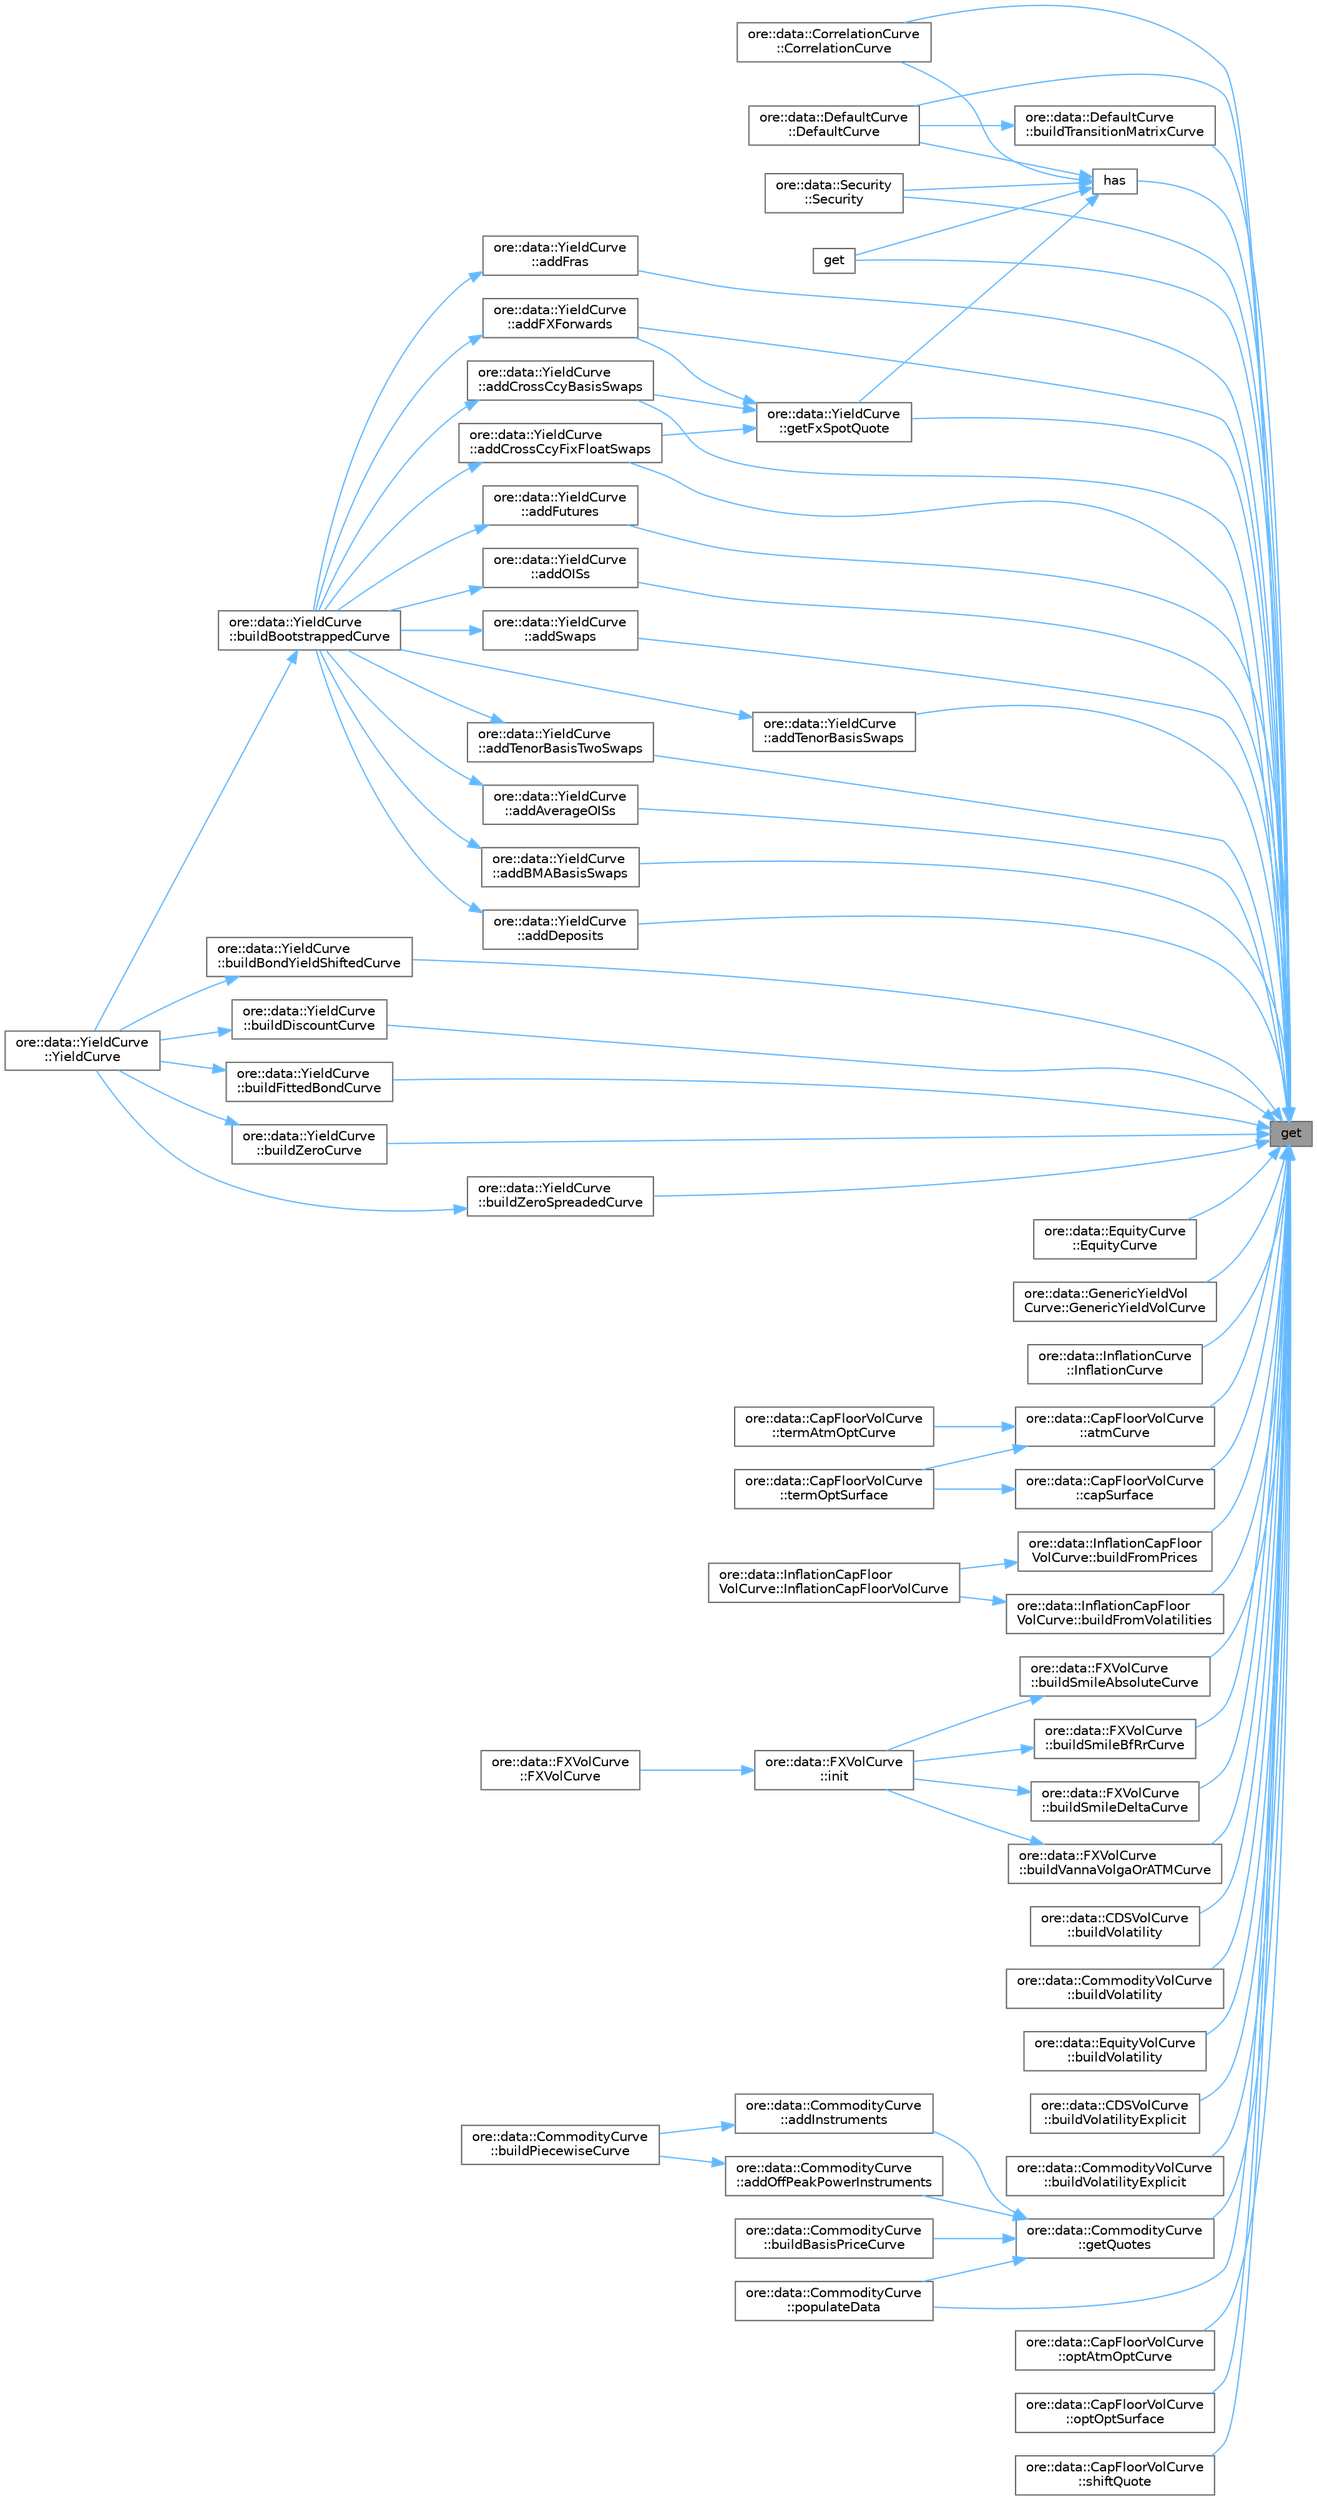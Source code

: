 digraph "get"
{
 // INTERACTIVE_SVG=YES
 // LATEX_PDF_SIZE
  bgcolor="transparent";
  edge [fontname=Helvetica,fontsize=10,labelfontname=Helvetica,labelfontsize=10];
  node [fontname=Helvetica,fontsize=10,shape=box,height=0.2,width=0.4];
  rankdir="RL";
  Node1 [label="get",height=0.2,width=0.4,color="gray40", fillcolor="grey60", style="filled", fontcolor="black",tooltip="get quote by its unique name, throws if not existent, override in derived classes for performance"];
  Node1 -> Node2 [dir="back",color="steelblue1",style="solid"];
  Node2 [label="ore::data::CorrelationCurve\l::CorrelationCurve",height=0.2,width=0.4,color="grey40", fillcolor="white", style="filled",URL="$classore_1_1data_1_1_correlation_curve.html#acac20a4bd9ed917e740fda49980377d3",tooltip="Detailed constructor."];
  Node1 -> Node3 [dir="back",color="steelblue1",style="solid"];
  Node3 [label="ore::data::DefaultCurve\l::DefaultCurve",height=0.2,width=0.4,color="grey40", fillcolor="white", style="filled",URL="$classore_1_1data_1_1_default_curve.html#a0fb79c48d8e8b4debf08bd87c4bdd3c8",tooltip="Detailed constructor."];
  Node1 -> Node4 [dir="back",color="steelblue1",style="solid"];
  Node4 [label="ore::data::EquityCurve\l::EquityCurve",height=0.2,width=0.4,color="grey40", fillcolor="white", style="filled",URL="$classore_1_1data_1_1_equity_curve.html#a4fd38f7c9e899d6c320d49ca88e0b5e0",tooltip="Detailed constructor."];
  Node1 -> Node5 [dir="back",color="steelblue1",style="solid"];
  Node5 [label="ore::data::GenericYieldVol\lCurve::GenericYieldVolCurve",height=0.2,width=0.4,color="grey40", fillcolor="white", style="filled",URL="$classore_1_1data_1_1_generic_yield_vol_curve.html#a02299a111c8a2185a2ae066778bea4d6",tooltip="Detailed constructor."];
  Node1 -> Node6 [dir="back",color="steelblue1",style="solid"];
  Node6 [label="ore::data::InflationCurve\l::InflationCurve",height=0.2,width=0.4,color="grey40", fillcolor="white", style="filled",URL="$classore_1_1data_1_1_inflation_curve.html#a561927d585603553ef995e86a0be3e07",tooltip=" "];
  Node1 -> Node7 [dir="back",color="steelblue1",style="solid"];
  Node7 [label="ore::data::Security\l::Security",height=0.2,width=0.4,color="grey40", fillcolor="white", style="filled",URL="$classore_1_1data_1_1_security.html#ae93b920809b413d1527bbfe22ffba86f",tooltip="Constructor."];
  Node1 -> Node8 [dir="back",color="steelblue1",style="solid"];
  Node8 [label="ore::data::YieldCurve\l::addAverageOISs",height=0.2,width=0.4,color="grey40", fillcolor="white", style="filled",URL="$classore_1_1data_1_1_yield_curve.html#a6004702da04c9cd1f32e23ee9c5d7b4a",tooltip=" "];
  Node8 -> Node9 [dir="back",color="steelblue1",style="solid"];
  Node9 [label="ore::data::YieldCurve\l::buildBootstrappedCurve",height=0.2,width=0.4,color="grey40", fillcolor="white", style="filled",URL="$classore_1_1data_1_1_yield_curve.html#a9926d222ab68411efb749aa1e6cbd0b1",tooltip=" "];
  Node9 -> Node10 [dir="back",color="steelblue1",style="solid"];
  Node10 [label="ore::data::YieldCurve\l::YieldCurve",height=0.2,width=0.4,color="grey40", fillcolor="white", style="filled",URL="$classore_1_1data_1_1_yield_curve.html#a4b705bf1c5123b7cd7eaab64eca1dd5b",tooltip="Constructor."];
  Node1 -> Node11 [dir="back",color="steelblue1",style="solid"];
  Node11 [label="ore::data::YieldCurve\l::addBMABasisSwaps",height=0.2,width=0.4,color="grey40", fillcolor="white", style="filled",URL="$classore_1_1data_1_1_yield_curve.html#a64c3d656f19b42c07f7ad22f70a5b485",tooltip=" "];
  Node11 -> Node9 [dir="back",color="steelblue1",style="solid"];
  Node1 -> Node12 [dir="back",color="steelblue1",style="solid"];
  Node12 [label="ore::data::YieldCurve\l::addCrossCcyBasisSwaps",height=0.2,width=0.4,color="grey40", fillcolor="white", style="filled",URL="$classore_1_1data_1_1_yield_curve.html#ab4fc5f56e586e2b853df28a4f00c3bd6",tooltip=" "];
  Node12 -> Node9 [dir="back",color="steelblue1",style="solid"];
  Node1 -> Node13 [dir="back",color="steelblue1",style="solid"];
  Node13 [label="ore::data::YieldCurve\l::addCrossCcyFixFloatSwaps",height=0.2,width=0.4,color="grey40", fillcolor="white", style="filled",URL="$classore_1_1data_1_1_yield_curve.html#a071b252c7ef6882d52cb6705d35ff45e",tooltip=" "];
  Node13 -> Node9 [dir="back",color="steelblue1",style="solid"];
  Node1 -> Node14 [dir="back",color="steelblue1",style="solid"];
  Node14 [label="ore::data::YieldCurve\l::addDeposits",height=0.2,width=0.4,color="grey40", fillcolor="white", style="filled",URL="$classore_1_1data_1_1_yield_curve.html#a038e31c61cab9ad2ff123c00e612a940",tooltip=" "];
  Node14 -> Node9 [dir="back",color="steelblue1",style="solid"];
  Node1 -> Node15 [dir="back",color="steelblue1",style="solid"];
  Node15 [label="ore::data::YieldCurve\l::addFras",height=0.2,width=0.4,color="grey40", fillcolor="white", style="filled",URL="$classore_1_1data_1_1_yield_curve.html#a17740915d33a8645e97c476fef14b179",tooltip=" "];
  Node15 -> Node9 [dir="back",color="steelblue1",style="solid"];
  Node1 -> Node16 [dir="back",color="steelblue1",style="solid"];
  Node16 [label="ore::data::YieldCurve\l::addFutures",height=0.2,width=0.4,color="grey40", fillcolor="white", style="filled",URL="$classore_1_1data_1_1_yield_curve.html#a260850a4def5401ec226643a08ebedd8",tooltip=" "];
  Node16 -> Node9 [dir="back",color="steelblue1",style="solid"];
  Node1 -> Node17 [dir="back",color="steelblue1",style="solid"];
  Node17 [label="ore::data::YieldCurve\l::addFXForwards",height=0.2,width=0.4,color="grey40", fillcolor="white", style="filled",URL="$classore_1_1data_1_1_yield_curve.html#a4b2bda6f0f23bed37493b47ef450f971",tooltip=" "];
  Node17 -> Node9 [dir="back",color="steelblue1",style="solid"];
  Node1 -> Node18 [dir="back",color="steelblue1",style="solid"];
  Node18 [label="ore::data::YieldCurve\l::addOISs",height=0.2,width=0.4,color="grey40", fillcolor="white", style="filled",URL="$classore_1_1data_1_1_yield_curve.html#af718a2a1d64ca185d8934f36a6f95bda",tooltip=" "];
  Node18 -> Node9 [dir="back",color="steelblue1",style="solid"];
  Node1 -> Node19 [dir="back",color="steelblue1",style="solid"];
  Node19 [label="ore::data::YieldCurve\l::addSwaps",height=0.2,width=0.4,color="grey40", fillcolor="white", style="filled",URL="$classore_1_1data_1_1_yield_curve.html#aa2609134e1feae6f424d984f49ad1688",tooltip=" "];
  Node19 -> Node9 [dir="back",color="steelblue1",style="solid"];
  Node1 -> Node20 [dir="back",color="steelblue1",style="solid"];
  Node20 [label="ore::data::YieldCurve\l::addTenorBasisSwaps",height=0.2,width=0.4,color="grey40", fillcolor="white", style="filled",URL="$classore_1_1data_1_1_yield_curve.html#ac3b8e074714faf0a4c575c583288d600",tooltip=" "];
  Node20 -> Node9 [dir="back",color="steelblue1",style="solid"];
  Node1 -> Node21 [dir="back",color="steelblue1",style="solid"];
  Node21 [label="ore::data::YieldCurve\l::addTenorBasisTwoSwaps",height=0.2,width=0.4,color="grey40", fillcolor="white", style="filled",URL="$classore_1_1data_1_1_yield_curve.html#afcdafeee8d3082ffd0d5a607ea815c94",tooltip=" "];
  Node21 -> Node9 [dir="back",color="steelblue1",style="solid"];
  Node1 -> Node22 [dir="back",color="steelblue1",style="solid"];
  Node22 [label="ore::data::CapFloorVolCurve\l::atmCurve",height=0.2,width=0.4,color="grey40", fillcolor="white", style="filled",URL="$classore_1_1data_1_1_cap_floor_vol_curve.html#af7592bdb6ef02390d869bae7e2cc8503",tooltip="Build an ATM cap floor term volatility curve."];
  Node22 -> Node23 [dir="back",color="steelblue1",style="solid"];
  Node23 [label="ore::data::CapFloorVolCurve\l::termAtmOptCurve",height=0.2,width=0.4,color="grey40", fillcolor="white", style="filled",URL="$classore_1_1data_1_1_cap_floor_vol_curve.html#ac14d1bfe54c022e24eb543a9e7190f2a",tooltip="Build ATM optionlet curve from term vol."];
  Node22 -> Node24 [dir="back",color="steelblue1",style="solid"];
  Node24 [label="ore::data::CapFloorVolCurve\l::termOptSurface",height=0.2,width=0.4,color="grey40", fillcolor="white", style="filled",URL="$classore_1_1data_1_1_cap_floor_vol_curve.html#a656cb9f94a85ba3f851859064eeae9bf",tooltip="Build optionlet surface from term vol."];
  Node1 -> Node25 [dir="back",color="steelblue1",style="solid"];
  Node25 [label="ore::data::YieldCurve\l::buildBondYieldShiftedCurve",height=0.2,width=0.4,color="grey40", fillcolor="white", style="filled",URL="$classore_1_1data_1_1_yield_curve.html#a1150865d2ad4de89c4c339009b1235d5",tooltip="Build a yield curve that uses QuantExt::bondYieldShiftedCurve."];
  Node25 -> Node10 [dir="back",color="steelblue1",style="solid"];
  Node1 -> Node26 [dir="back",color="steelblue1",style="solid"];
  Node26 [label="ore::data::YieldCurve\l::buildDiscountCurve",height=0.2,width=0.4,color="grey40", fillcolor="white", style="filled",URL="$classore_1_1data_1_1_yield_curve.html#ab95be441662bdbb7946d1d195c43bc51",tooltip=" "];
  Node26 -> Node10 [dir="back",color="steelblue1",style="solid"];
  Node1 -> Node27 [dir="back",color="steelblue1",style="solid"];
  Node27 [label="ore::data::YieldCurve\l::buildFittedBondCurve",height=0.2,width=0.4,color="grey40", fillcolor="white", style="filled",URL="$classore_1_1data_1_1_yield_curve.html#a5789540b827b85e5deb1ffb0bce15c85",tooltip="Build a yield curve that uses QuantLib::FittedBondCurve."];
  Node27 -> Node10 [dir="back",color="steelblue1",style="solid"];
  Node1 -> Node28 [dir="back",color="steelblue1",style="solid"];
  Node28 [label="ore::data::InflationCapFloor\lVolCurve::buildFromPrices",height=0.2,width=0.4,color="grey40", fillcolor="white", style="filled",URL="$classore_1_1data_1_1_inflation_cap_floor_vol_curve.html#ab760dbc491d345ff3134d91e9651336e",tooltip=" "];
  Node28 -> Node29 [dir="back",color="steelblue1",style="solid"];
  Node29 [label="ore::data::InflationCapFloor\lVolCurve::InflationCapFloorVolCurve",height=0.2,width=0.4,color="grey40", fillcolor="white", style="filled",URL="$classore_1_1data_1_1_inflation_cap_floor_vol_curve.html#a88fc31fe7b0bb10f152b89988b83ab2e",tooltip=" "];
  Node1 -> Node30 [dir="back",color="steelblue1",style="solid"];
  Node30 [label="ore::data::InflationCapFloor\lVolCurve::buildFromVolatilities",height=0.2,width=0.4,color="grey40", fillcolor="white", style="filled",URL="$classore_1_1data_1_1_inflation_cap_floor_vol_curve.html#a9e672fbb019ea203fd4c9ae04d9ff80b",tooltip=" "];
  Node30 -> Node29 [dir="back",color="steelblue1",style="solid"];
  Node1 -> Node31 [dir="back",color="steelblue1",style="solid"];
  Node31 [label="ore::data::FXVolCurve\l::buildSmileAbsoluteCurve",height=0.2,width=0.4,color="grey40", fillcolor="white", style="filled",URL="$classore_1_1data_1_1_f_x_vol_curve.html#ac577aafa354590f22b4794e345864570",tooltip=" "];
  Node31 -> Node32 [dir="back",color="steelblue1",style="solid"];
  Node32 [label="ore::data::FXVolCurve\l::init",height=0.2,width=0.4,color="grey40", fillcolor="white", style="filled",URL="$classore_1_1data_1_1_f_x_vol_curve.html#af8a8fa2b7d9d22dad02c8b6341e6ea54",tooltip=" "];
  Node32 -> Node33 [dir="back",color="steelblue1",style="solid"];
  Node33 [label="ore::data::FXVolCurve\l::FXVolCurve",height=0.2,width=0.4,color="grey40", fillcolor="white", style="filled",URL="$classore_1_1data_1_1_f_x_vol_curve.html#a7ee4c7d8a2c13896b1e241036efc8004",tooltip="Detailed constructor."];
  Node1 -> Node34 [dir="back",color="steelblue1",style="solid"];
  Node34 [label="ore::data::FXVolCurve\l::buildSmileBfRrCurve",height=0.2,width=0.4,color="grey40", fillcolor="white", style="filled",URL="$classore_1_1data_1_1_f_x_vol_curve.html#a87da590396c5fda9c4350915f3f47b3d",tooltip=" "];
  Node34 -> Node32 [dir="back",color="steelblue1",style="solid"];
  Node1 -> Node35 [dir="back",color="steelblue1",style="solid"];
  Node35 [label="ore::data::FXVolCurve\l::buildSmileDeltaCurve",height=0.2,width=0.4,color="grey40", fillcolor="white", style="filled",URL="$classore_1_1data_1_1_f_x_vol_curve.html#a831238f8488b833c9b2c0b250fd30915",tooltip=" "];
  Node35 -> Node32 [dir="back",color="steelblue1",style="solid"];
  Node1 -> Node36 [dir="back",color="steelblue1",style="solid"];
  Node36 [label="ore::data::DefaultCurve\l::buildTransitionMatrixCurve",height=0.2,width=0.4,color="grey40", fillcolor="white", style="filled",URL="$classore_1_1data_1_1_default_curve.html#af7b2625ceb2794ac81c921df3116e5be",tooltip=" "];
  Node36 -> Node3 [dir="back",color="steelblue1",style="solid"];
  Node1 -> Node37 [dir="back",color="steelblue1",style="solid"];
  Node37 [label="ore::data::FXVolCurve\l::buildVannaVolgaOrATMCurve",height=0.2,width=0.4,color="grey40", fillcolor="white", style="filled",URL="$classore_1_1data_1_1_f_x_vol_curve.html#ac824030c91268c38cc2ab5ba9f5d30d3",tooltip=" "];
  Node37 -> Node32 [dir="back",color="steelblue1",style="solid"];
  Node1 -> Node38 [dir="back",color="steelblue1",style="solid"];
  Node38 [label="ore::data::CDSVolCurve\l::buildVolatility",height=0.2,width=0.4,color="grey40", fillcolor="white", style="filled",URL="$classore_1_1data_1_1_c_d_s_vol_curve.html#a916d14abfcfc8d77084cc78867211778",tooltip="Build a volatility curve from a 1-D curve of volatility quotes."];
  Node1 -> Node39 [dir="back",color="steelblue1",style="solid"];
  Node39 [label="ore::data::CommodityVolCurve\l::buildVolatility",height=0.2,width=0.4,color="grey40", fillcolor="white", style="filled",URL="$classore_1_1data_1_1_commodity_vol_curve.html#a782cc59a036687f2402136c9003e07c2",tooltip="Build a volatility curve from a 1-D curve of volatility quotes."];
  Node1 -> Node40 [dir="back",color="steelblue1",style="solid"];
  Node40 [label="ore::data::EquityVolCurve\l::buildVolatility",height=0.2,width=0.4,color="grey40", fillcolor="white", style="filled",URL="$classore_1_1data_1_1_equity_vol_curve.html#afff043fce577f592f6a660001d412371",tooltip="Build a volatility surface from a collection of expiry and strike delta pairs."];
  Node1 -> Node41 [dir="back",color="steelblue1",style="solid"];
  Node41 [label="ore::data::CDSVolCurve\l::buildVolatilityExplicit",height=0.2,width=0.4,color="grey40", fillcolor="white", style="filled",URL="$classore_1_1data_1_1_c_d_s_vol_curve.html#a54cafc60b9e7fcf4dbc5d7571f077bcd",tooltip=" "];
  Node1 -> Node42 [dir="back",color="steelblue1",style="solid"];
  Node42 [label="ore::data::CommodityVolCurve\l::buildVolatilityExplicit",height=0.2,width=0.4,color="grey40", fillcolor="white", style="filled",URL="$classore_1_1data_1_1_commodity_vol_curve.html#accbfc0352ecd2e4be852a0cc6238fbb5",tooltip=" "];
  Node1 -> Node43 [dir="back",color="steelblue1",style="solid"];
  Node43 [label="ore::data::YieldCurve\l::buildZeroCurve",height=0.2,width=0.4,color="grey40", fillcolor="white", style="filled",URL="$classore_1_1data_1_1_yield_curve.html#a41d873e76431b42b4f647ce5c11f8247",tooltip=" "];
  Node43 -> Node10 [dir="back",color="steelblue1",style="solid"];
  Node1 -> Node44 [dir="back",color="steelblue1",style="solid"];
  Node44 [label="ore::data::YieldCurve\l::buildZeroSpreadedCurve",height=0.2,width=0.4,color="grey40", fillcolor="white", style="filled",URL="$classore_1_1data_1_1_yield_curve.html#a6afa3078cdf7f8757f5fda370eb8e52d",tooltip=" "];
  Node44 -> Node10 [dir="back",color="steelblue1",style="solid"];
  Node1 -> Node45 [dir="back",color="steelblue1",style="solid"];
  Node45 [label="ore::data::CapFloorVolCurve\l::capSurface",height=0.2,width=0.4,color="grey40", fillcolor="white", style="filled",URL="$classore_1_1data_1_1_cap_floor_vol_curve.html#a5b026b488e700f93ad85e7e6aba82366",tooltip="Build a cap floor term volatility surface."];
  Node45 -> Node24 [dir="back",color="steelblue1",style="solid"];
  Node1 -> Node46 [dir="back",color="steelblue1",style="solid"];
  Node46 [label="get",height=0.2,width=0.4,color="grey40", fillcolor="white", style="filled",URL="$classore_1_1data_1_1_loader.html#af2eab7ae499b2a598dda42735ccd621c",tooltip=" "];
  Node1 -> Node47 [dir="back",color="steelblue1",style="solid"];
  Node47 [label="ore::data::YieldCurve\l::getFxSpotQuote",height=0.2,width=0.4,color="grey40", fillcolor="white", style="filled",URL="$classore_1_1data_1_1_yield_curve.html#abe50b18a59c390f70e2182d9224bb07f",tooltip=" "];
  Node47 -> Node12 [dir="back",color="steelblue1",style="solid"];
  Node47 -> Node13 [dir="back",color="steelblue1",style="solid"];
  Node47 -> Node17 [dir="back",color="steelblue1",style="solid"];
  Node1 -> Node48 [dir="back",color="steelblue1",style="solid"];
  Node48 [label="ore::data::CommodityCurve\l::getQuotes",height=0.2,width=0.4,color="grey40", fillcolor="white", style="filled",URL="$classore_1_1data_1_1_commodity_curve.html#a8f12d0e659e33dda4a8a1a90005acbe7",tooltip="Get the configured quotes. If filter is true, remove tenor based quotes and quotes with expiry before..."];
  Node48 -> Node49 [dir="back",color="steelblue1",style="solid"];
  Node49 [label="ore::data::CommodityCurve\l::addInstruments",height=0.2,width=0.4,color="grey40", fillcolor="white", style="filled",URL="$classore_1_1data_1_1_commodity_curve.html#a75270868cf6dc7217514710735089a8d",tooltip=" "];
  Node49 -> Node50 [dir="back",color="steelblue1",style="solid"];
  Node50 [label="ore::data::CommodityCurve\l::buildPiecewiseCurve",height=0.2,width=0.4,color="grey40", fillcolor="white", style="filled",URL="$classore_1_1data_1_1_commodity_curve.html#a30389d59c3806a212814ae01f6dca313",tooltip="Build commodity piecewise price curve."];
  Node48 -> Node51 [dir="back",color="steelblue1",style="solid"];
  Node51 [label="ore::data::CommodityCurve\l::addOffPeakPowerInstruments",height=0.2,width=0.4,color="grey40", fillcolor="white", style="filled",URL="$classore_1_1data_1_1_commodity_curve.html#ad4a4837b499ad4867fc9fa96ede42c59",tooltip="Special method to add instruments when the priceSegment is OffPeakPowerDaily."];
  Node51 -> Node50 [dir="back",color="steelblue1",style="solid"];
  Node48 -> Node52 [dir="back",color="steelblue1",style="solid"];
  Node52 [label="ore::data::CommodityCurve\l::buildBasisPriceCurve",height=0.2,width=0.4,color="grey40", fillcolor="white", style="filled",URL="$classore_1_1data_1_1_commodity_curve.html#af67e7c2b3e83030b4412f148d40ff311",tooltip="Build commodity basis price curve."];
  Node48 -> Node53 [dir="back",color="steelblue1",style="solid"];
  Node53 [label="ore::data::CommodityCurve\l::populateData",height=0.2,width=0.4,color="grey40", fillcolor="white", style="filled",URL="$classore_1_1data_1_1_commodity_curve.html#a9c85da3df3c4e4a6a8c9b8a597823852",tooltip="Populate data with dates and prices from the loader."];
  Node1 -> Node54 [dir="back",color="steelblue1",style="solid"];
  Node54 [label="has",height=0.2,width=0.4,color="grey40", fillcolor="white", style="filled",URL="$classore_1_1data_1_1_loader.html#acb476f7db0733b669e38e0a4359b5745",tooltip="Default implementation, returns false if get throws or returns a null pointer."];
  Node54 -> Node2 [dir="back",color="steelblue1",style="solid"];
  Node54 -> Node3 [dir="back",color="steelblue1",style="solid"];
  Node54 -> Node7 [dir="back",color="steelblue1",style="solid"];
  Node54 -> Node46 [dir="back",color="steelblue1",style="solid"];
  Node54 -> Node47 [dir="back",color="steelblue1",style="solid"];
  Node1 -> Node55 [dir="back",color="steelblue1",style="solid"];
  Node55 [label="ore::data::CapFloorVolCurve\l::optAtmOptCurve",height=0.2,width=0.4,color="grey40", fillcolor="white", style="filled",URL="$classore_1_1data_1_1_cap_floor_vol_curve.html#a7bedf4af378b26f30fa5cd61bedb28ff",tooltip="Build ATM optionlet curve from optionlet vol."];
  Node1 -> Node56 [dir="back",color="steelblue1",style="solid"];
  Node56 [label="ore::data::CapFloorVolCurve\l::optOptSurface",height=0.2,width=0.4,color="grey40", fillcolor="white", style="filled",URL="$classore_1_1data_1_1_cap_floor_vol_curve.html#a8822852df6c2c4fb170cf3acc3787721",tooltip="Build optionlet surface from optionlet vol."];
  Node1 -> Node53 [dir="back",color="steelblue1",style="solid"];
  Node1 -> Node57 [dir="back",color="steelblue1",style="solid"];
  Node57 [label="ore::data::CapFloorVolCurve\l::shiftQuote",height=0.2,width=0.4,color="grey40", fillcolor="white", style="filled",URL="$classore_1_1data_1_1_cap_floor_vol_curve.html#a035a09494a019bf91a7e48c09fc7d1d8",tooltip="Get a shift quote value from the configured quotes."];
}
